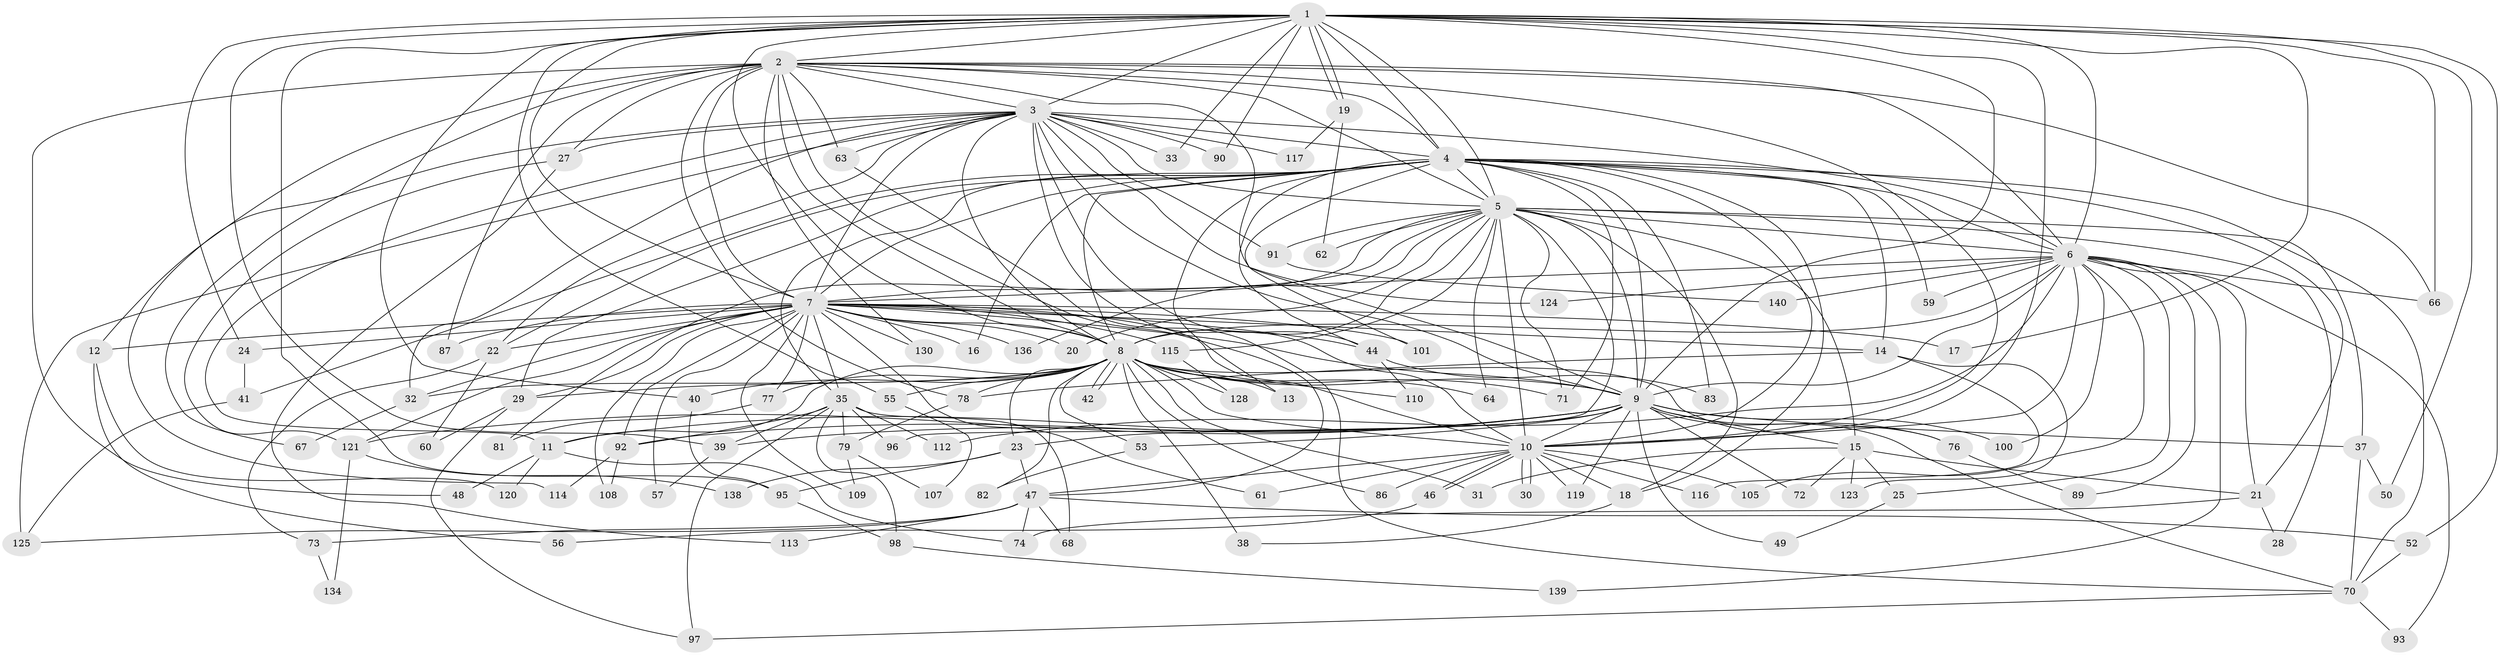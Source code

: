 // original degree distribution, {20: 0.014285714285714285, 21: 0.014285714285714285, 22: 0.007142857142857143, 23: 0.007142857142857143, 18: 0.007142857142857143, 35: 0.007142857142857143, 32: 0.007142857142857143, 25: 0.007142857142857143, 6: 0.02142857142857143, 4: 0.07142857142857142, 2: 0.5428571428571428, 7: 0.014285714285714285, 5: 0.07142857142857142, 3: 0.19285714285714287, 10: 0.007142857142857143, 8: 0.007142857142857143}
// Generated by graph-tools (version 1.1) at 2025/41/03/06/25 10:41:33]
// undirected, 108 vertices, 262 edges
graph export_dot {
graph [start="1"]
  node [color=gray90,style=filled];
  1 [super="+34"];
  2 [super="+133"];
  3 [super="+85"];
  4 [super="+26"];
  5 [super="+65"];
  6 [super="+94"];
  7 [super="+127"];
  8 [super="+58"];
  9 [super="+36"];
  10 [super="+54"];
  11 [super="+43"];
  12;
  13;
  14 [super="+102"];
  15;
  16;
  17;
  18 [super="+45"];
  19;
  20;
  21;
  22;
  23;
  24;
  25;
  27;
  28;
  29 [super="+99"];
  30;
  31 [super="+69"];
  32 [super="+103"];
  33;
  35 [super="+84"];
  37 [super="+75"];
  38;
  39;
  40;
  41;
  42;
  44 [super="+131"];
  46;
  47 [super="+51"];
  48 [super="+137"];
  49;
  50;
  52 [super="+104"];
  53;
  55;
  56;
  57;
  59;
  60;
  61;
  62;
  63 [super="+88"];
  64;
  66 [super="+135"];
  67;
  68;
  70 [super="+118"];
  71 [super="+111"];
  72;
  73;
  74 [super="+126"];
  76;
  77;
  78 [super="+80"];
  79;
  81;
  82;
  83;
  86;
  87;
  89;
  90;
  91;
  92 [super="+106"];
  93;
  95 [super="+132"];
  96;
  97;
  98;
  100;
  101;
  105;
  107;
  108;
  109;
  110;
  112;
  113;
  114;
  115;
  116;
  117;
  119;
  120;
  121 [super="+122"];
  123;
  124;
  125 [super="+129"];
  128;
  130;
  134;
  136;
  138;
  139;
  140;
  1 -- 2;
  1 -- 3;
  1 -- 4;
  1 -- 5;
  1 -- 6;
  1 -- 7;
  1 -- 8 [weight=2];
  1 -- 9;
  1 -- 10;
  1 -- 17;
  1 -- 19;
  1 -- 19;
  1 -- 24;
  1 -- 33;
  1 -- 39;
  1 -- 50;
  1 -- 90;
  1 -- 95;
  1 -- 52;
  1 -- 55;
  1 -- 40;
  1 -- 66;
  2 -- 3;
  2 -- 4;
  2 -- 5;
  2 -- 6;
  2 -- 7;
  2 -- 8;
  2 -- 9;
  2 -- 10;
  2 -- 12;
  2 -- 27 [weight=2];
  2 -- 48 [weight=2];
  2 -- 63;
  2 -- 66;
  2 -- 67;
  2 -- 78;
  2 -- 87;
  2 -- 130;
  2 -- 47;
  3 -- 4;
  3 -- 5;
  3 -- 6;
  3 -- 7;
  3 -- 8;
  3 -- 9 [weight=2];
  3 -- 10;
  3 -- 11;
  3 -- 22;
  3 -- 27;
  3 -- 33;
  3 -- 44;
  3 -- 63;
  3 -- 90;
  3 -- 91;
  3 -- 117;
  3 -- 124;
  3 -- 125;
  3 -- 114;
  3 -- 32;
  4 -- 5;
  4 -- 6;
  4 -- 7;
  4 -- 8;
  4 -- 9;
  4 -- 10;
  4 -- 13;
  4 -- 14;
  4 -- 16;
  4 -- 21;
  4 -- 35;
  4 -- 41;
  4 -- 59;
  4 -- 70;
  4 -- 83;
  4 -- 22;
  4 -- 101;
  4 -- 71;
  4 -- 44;
  4 -- 29;
  4 -- 18;
  5 -- 6;
  5 -- 7;
  5 -- 8 [weight=2];
  5 -- 9;
  5 -- 10 [weight=2];
  5 -- 15;
  5 -- 18;
  5 -- 20;
  5 -- 28;
  5 -- 37;
  5 -- 62;
  5 -- 64;
  5 -- 81;
  5 -- 91;
  5 -- 96;
  5 -- 115;
  5 -- 136;
  5 -- 71;
  6 -- 7;
  6 -- 8;
  6 -- 9;
  6 -- 10;
  6 -- 25;
  6 -- 59;
  6 -- 66;
  6 -- 89;
  6 -- 93;
  6 -- 100;
  6 -- 105;
  6 -- 112;
  6 -- 124;
  6 -- 21;
  6 -- 139;
  6 -- 140;
  7 -- 8 [weight=2];
  7 -- 9 [weight=2];
  7 -- 10;
  7 -- 12;
  7 -- 14 [weight=2];
  7 -- 16;
  7 -- 17;
  7 -- 20;
  7 -- 22;
  7 -- 24;
  7 -- 29;
  7 -- 32;
  7 -- 35;
  7 -- 44;
  7 -- 57;
  7 -- 61;
  7 -- 77;
  7 -- 87;
  7 -- 101;
  7 -- 108;
  7 -- 109;
  7 -- 115;
  7 -- 121;
  7 -- 130;
  7 -- 136;
  7 -- 92;
  8 -- 9;
  8 -- 10 [weight=2];
  8 -- 11;
  8 -- 13;
  8 -- 23;
  8 -- 29;
  8 -- 31 [weight=2];
  8 -- 32;
  8 -- 38;
  8 -- 40;
  8 -- 42;
  8 -- 42;
  8 -- 53;
  8 -- 55;
  8 -- 64;
  8 -- 71;
  8 -- 76;
  8 -- 78;
  8 -- 86;
  8 -- 110;
  8 -- 128;
  8 -- 82;
  8 -- 77;
  9 -- 10;
  9 -- 15;
  9 -- 23;
  9 -- 37;
  9 -- 39;
  9 -- 49;
  9 -- 53;
  9 -- 70;
  9 -- 72;
  9 -- 76;
  9 -- 92;
  9 -- 100;
  9 -- 119;
  9 -- 121;
  9 -- 11;
  10 -- 18;
  10 -- 30;
  10 -- 30;
  10 -- 46;
  10 -- 46;
  10 -- 47;
  10 -- 61;
  10 -- 86;
  10 -- 105;
  10 -- 116;
  10 -- 119;
  11 -- 48;
  11 -- 120;
  11 -- 74;
  12 -- 56;
  12 -- 120;
  14 -- 116;
  14 -- 123;
  14 -- 78;
  15 -- 21;
  15 -- 25;
  15 -- 31;
  15 -- 72;
  15 -- 123;
  18 -- 38;
  19 -- 62;
  19 -- 117;
  21 -- 28;
  21 -- 74;
  22 -- 60;
  22 -- 73;
  23 -- 47;
  23 -- 138;
  23 -- 95;
  24 -- 41;
  25 -- 49;
  27 -- 113;
  27 -- 121;
  29 -- 60;
  29 -- 97;
  32 -- 67;
  35 -- 68;
  35 -- 79;
  35 -- 92;
  35 -- 96;
  35 -- 97;
  35 -- 98;
  35 -- 112;
  35 -- 39;
  37 -- 50;
  37 -- 70;
  39 -- 57;
  40 -- 95;
  41 -- 125;
  44 -- 83;
  44 -- 110;
  46 -- 56;
  47 -- 52;
  47 -- 73;
  47 -- 74;
  47 -- 113;
  47 -- 68;
  47 -- 125;
  52 -- 70;
  53 -- 82;
  55 -- 107;
  63 -- 70;
  70 -- 93;
  70 -- 97;
  73 -- 134;
  76 -- 89;
  77 -- 81;
  78 -- 79;
  79 -- 107;
  79 -- 109;
  91 -- 140;
  92 -- 114;
  92 -- 108;
  95 -- 98;
  98 -- 139;
  115 -- 128;
  121 -- 134;
  121 -- 138;
}

